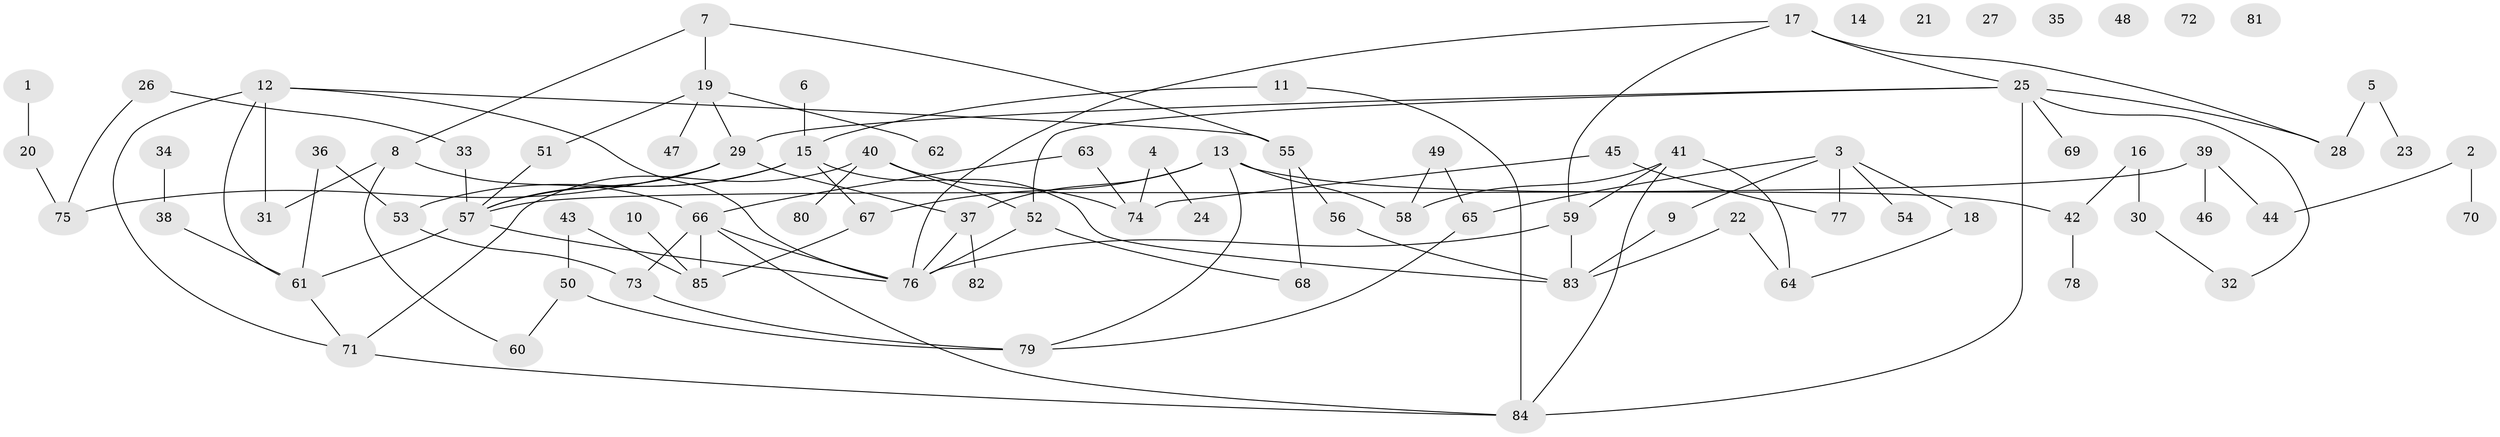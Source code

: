 // Generated by graph-tools (version 1.1) at 2025/00/03/09/25 03:00:47]
// undirected, 85 vertices, 112 edges
graph export_dot {
graph [start="1"]
  node [color=gray90,style=filled];
  1;
  2;
  3;
  4;
  5;
  6;
  7;
  8;
  9;
  10;
  11;
  12;
  13;
  14;
  15;
  16;
  17;
  18;
  19;
  20;
  21;
  22;
  23;
  24;
  25;
  26;
  27;
  28;
  29;
  30;
  31;
  32;
  33;
  34;
  35;
  36;
  37;
  38;
  39;
  40;
  41;
  42;
  43;
  44;
  45;
  46;
  47;
  48;
  49;
  50;
  51;
  52;
  53;
  54;
  55;
  56;
  57;
  58;
  59;
  60;
  61;
  62;
  63;
  64;
  65;
  66;
  67;
  68;
  69;
  70;
  71;
  72;
  73;
  74;
  75;
  76;
  77;
  78;
  79;
  80;
  81;
  82;
  83;
  84;
  85;
  1 -- 20;
  2 -- 44;
  2 -- 70;
  3 -- 9;
  3 -- 18;
  3 -- 54;
  3 -- 65;
  3 -- 77;
  4 -- 24;
  4 -- 74;
  5 -- 23;
  5 -- 28;
  6 -- 15;
  7 -- 8;
  7 -- 19;
  7 -- 55;
  8 -- 31;
  8 -- 60;
  8 -- 66;
  9 -- 83;
  10 -- 85;
  11 -- 15;
  11 -- 84;
  12 -- 31;
  12 -- 55;
  12 -- 61;
  12 -- 71;
  12 -- 76;
  13 -- 37;
  13 -- 42;
  13 -- 58;
  13 -- 67;
  13 -- 79;
  15 -- 53;
  15 -- 57;
  15 -- 67;
  15 -- 83;
  16 -- 30;
  16 -- 42;
  17 -- 25;
  17 -- 28;
  17 -- 59;
  17 -- 76;
  18 -- 64;
  19 -- 29;
  19 -- 47;
  19 -- 51;
  19 -- 62;
  20 -- 75;
  22 -- 64;
  22 -- 83;
  25 -- 28;
  25 -- 29;
  25 -- 32;
  25 -- 52;
  25 -- 69;
  25 -- 84;
  26 -- 33;
  26 -- 75;
  29 -- 37;
  29 -- 57;
  29 -- 75;
  30 -- 32;
  33 -- 57;
  34 -- 38;
  36 -- 53;
  36 -- 61;
  37 -- 76;
  37 -- 82;
  38 -- 61;
  39 -- 44;
  39 -- 46;
  39 -- 57;
  40 -- 52;
  40 -- 71;
  40 -- 74;
  40 -- 80;
  41 -- 58;
  41 -- 59;
  41 -- 64;
  41 -- 84;
  42 -- 78;
  43 -- 50;
  43 -- 85;
  45 -- 74;
  45 -- 77;
  49 -- 58;
  49 -- 65;
  50 -- 60;
  50 -- 79;
  51 -- 57;
  52 -- 68;
  52 -- 76;
  53 -- 73;
  55 -- 56;
  55 -- 68;
  56 -- 83;
  57 -- 61;
  57 -- 76;
  59 -- 76;
  59 -- 83;
  61 -- 71;
  63 -- 66;
  63 -- 74;
  65 -- 79;
  66 -- 73;
  66 -- 76;
  66 -- 84;
  66 -- 85;
  67 -- 85;
  71 -- 84;
  73 -- 79;
}
